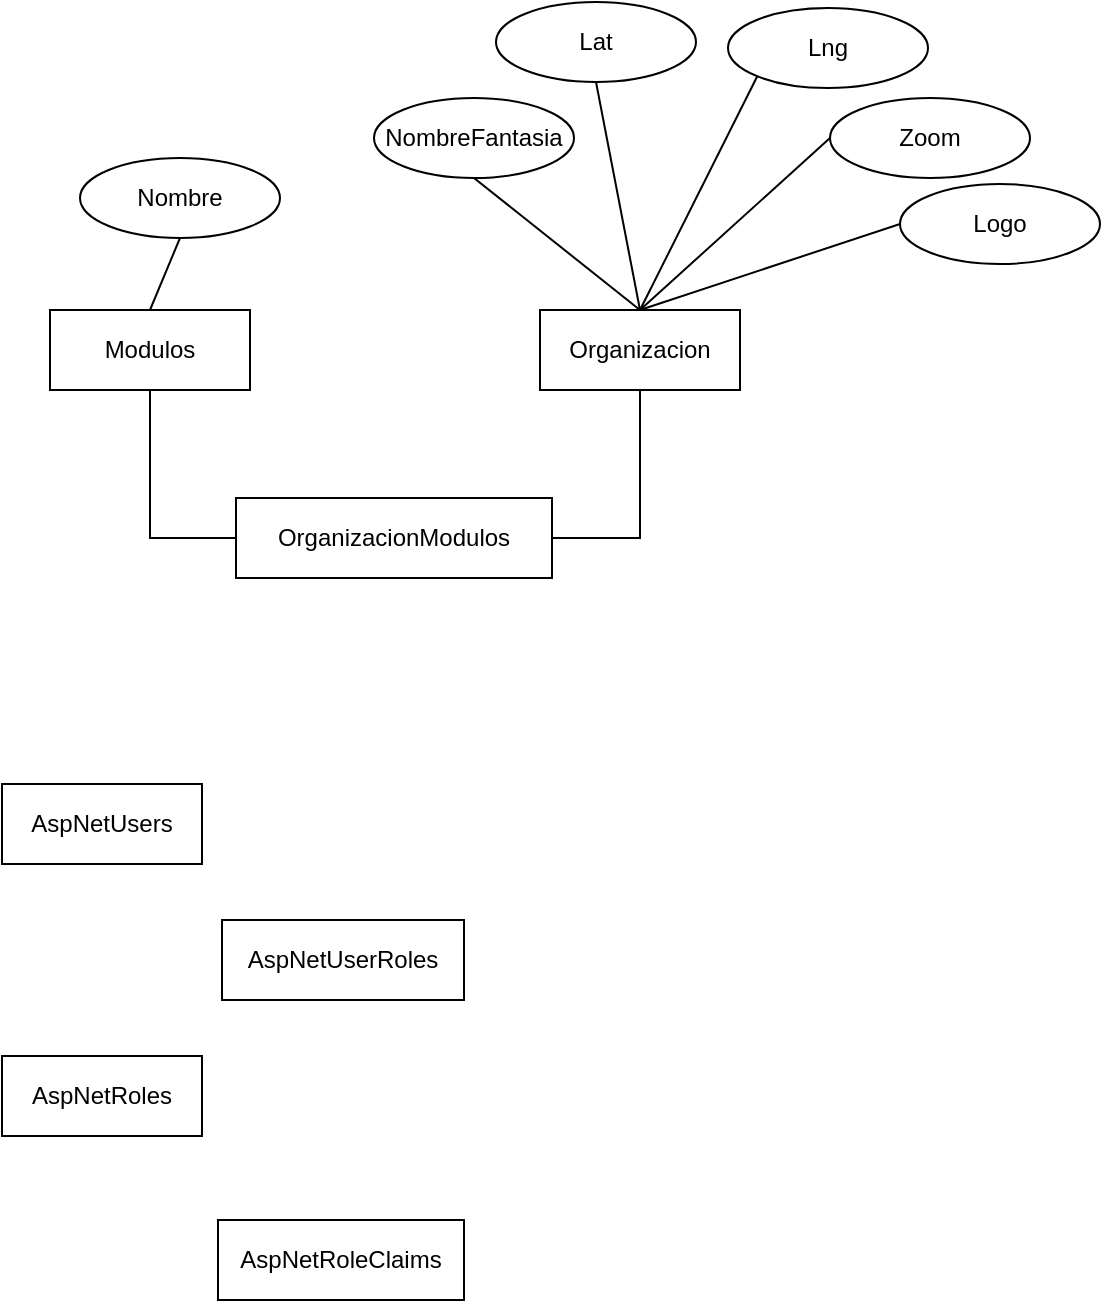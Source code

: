 <mxfile version="21.7.2" type="github">
  <diagram name="Página-1" id="sLxuqajCXeq4VcmaUZGw">
    <mxGraphModel dx="880" dy="838" grid="0" gridSize="10" guides="1" tooltips="1" connect="1" arrows="1" fold="1" page="0" pageScale="1" pageWidth="827" pageHeight="1169" math="0" shadow="0">
      <root>
        <mxCell id="0" />
        <mxCell id="1" parent="0" />
        <mxCell id="7lHJPegdZruPI4kEcz9y-1" value="Modulos" style="whiteSpace=wrap;html=1;align=center;" vertex="1" parent="1">
          <mxGeometry x="67" y="142" width="100" height="40" as="geometry" />
        </mxCell>
        <mxCell id="7lHJPegdZruPI4kEcz9y-2" value="Organizacion" style="whiteSpace=wrap;html=1;align=center;" vertex="1" parent="1">
          <mxGeometry x="312" y="142" width="100" height="40" as="geometry" />
        </mxCell>
        <mxCell id="7lHJPegdZruPI4kEcz9y-3" value="NombreFantasia" style="ellipse;whiteSpace=wrap;html=1;align=center;" vertex="1" parent="1">
          <mxGeometry x="229" y="36" width="100" height="40" as="geometry" />
        </mxCell>
        <mxCell id="7lHJPegdZruPI4kEcz9y-4" value="Lng" style="ellipse;whiteSpace=wrap;html=1;align=center;" vertex="1" parent="1">
          <mxGeometry x="406" y="-9" width="100" height="40" as="geometry" />
        </mxCell>
        <mxCell id="7lHJPegdZruPI4kEcz9y-5" value="Lat" style="ellipse;whiteSpace=wrap;html=1;align=center;" vertex="1" parent="1">
          <mxGeometry x="290" y="-12" width="100" height="40" as="geometry" />
        </mxCell>
        <mxCell id="7lHJPegdZruPI4kEcz9y-6" value="Zoom" style="ellipse;whiteSpace=wrap;html=1;align=center;" vertex="1" parent="1">
          <mxGeometry x="457" y="36" width="100" height="40" as="geometry" />
        </mxCell>
        <mxCell id="7lHJPegdZruPI4kEcz9y-7" value="Logo" style="ellipse;whiteSpace=wrap;html=1;align=center;" vertex="1" parent="1">
          <mxGeometry x="492" y="79" width="100" height="40" as="geometry" />
        </mxCell>
        <mxCell id="7lHJPegdZruPI4kEcz9y-8" value="" style="endArrow=none;html=1;rounded=0;exitX=0.5;exitY=0;exitDx=0;exitDy=0;entryX=0.5;entryY=1;entryDx=0;entryDy=0;" edge="1" parent="1" source="7lHJPegdZruPI4kEcz9y-2" target="7lHJPegdZruPI4kEcz9y-3">
          <mxGeometry relative="1" as="geometry">
            <mxPoint x="212" y="230" as="sourcePoint" />
            <mxPoint x="372" y="230" as="targetPoint" />
          </mxGeometry>
        </mxCell>
        <mxCell id="7lHJPegdZruPI4kEcz9y-9" value="" style="endArrow=none;html=1;rounded=0;exitX=0.5;exitY=0;exitDx=0;exitDy=0;entryX=0.5;entryY=1;entryDx=0;entryDy=0;" edge="1" parent="1" source="7lHJPegdZruPI4kEcz9y-2" target="7lHJPegdZruPI4kEcz9y-5">
          <mxGeometry relative="1" as="geometry">
            <mxPoint x="372" y="152" as="sourcePoint" />
            <mxPoint x="393" y="77" as="targetPoint" />
          </mxGeometry>
        </mxCell>
        <mxCell id="7lHJPegdZruPI4kEcz9y-10" value="" style="endArrow=none;html=1;rounded=0;exitX=0.5;exitY=0;exitDx=0;exitDy=0;entryX=0;entryY=1;entryDx=0;entryDy=0;" edge="1" parent="1" source="7lHJPegdZruPI4kEcz9y-2" target="7lHJPegdZruPI4kEcz9y-4">
          <mxGeometry relative="1" as="geometry">
            <mxPoint x="372" y="152" as="sourcePoint" />
            <mxPoint x="464" y="54" as="targetPoint" />
          </mxGeometry>
        </mxCell>
        <mxCell id="7lHJPegdZruPI4kEcz9y-11" value="" style="endArrow=none;html=1;rounded=0;exitX=0.5;exitY=0;exitDx=0;exitDy=0;entryX=0;entryY=0.5;entryDx=0;entryDy=0;" edge="1" parent="1" source="7lHJPegdZruPI4kEcz9y-2" target="7lHJPegdZruPI4kEcz9y-6">
          <mxGeometry relative="1" as="geometry">
            <mxPoint x="372" y="152" as="sourcePoint" />
            <mxPoint x="495" y="82" as="targetPoint" />
          </mxGeometry>
        </mxCell>
        <mxCell id="7lHJPegdZruPI4kEcz9y-12" value="" style="endArrow=none;html=1;rounded=0;exitX=0.5;exitY=0;exitDx=0;exitDy=0;entryX=0;entryY=0.5;entryDx=0;entryDy=0;" edge="1" parent="1" source="7lHJPegdZruPI4kEcz9y-2" target="7lHJPegdZruPI4kEcz9y-7">
          <mxGeometry relative="1" as="geometry">
            <mxPoint x="372" y="152" as="sourcePoint" />
            <mxPoint x="529" y="127" as="targetPoint" />
          </mxGeometry>
        </mxCell>
        <mxCell id="7lHJPegdZruPI4kEcz9y-13" value="Nombre" style="ellipse;whiteSpace=wrap;html=1;align=center;" vertex="1" parent="1">
          <mxGeometry x="82" y="66" width="100" height="40" as="geometry" />
        </mxCell>
        <mxCell id="7lHJPegdZruPI4kEcz9y-14" value="" style="endArrow=none;html=1;rounded=0;exitX=0.5;exitY=0;exitDx=0;exitDy=0;entryX=0.5;entryY=1;entryDx=0;entryDy=0;" edge="1" parent="1" source="7lHJPegdZruPI4kEcz9y-1" target="7lHJPegdZruPI4kEcz9y-13">
          <mxGeometry relative="1" as="geometry">
            <mxPoint x="372" y="152" as="sourcePoint" />
            <mxPoint x="289" y="86" as="targetPoint" />
          </mxGeometry>
        </mxCell>
        <mxCell id="7lHJPegdZruPI4kEcz9y-15" value="AspNetUsers" style="whiteSpace=wrap;html=1;align=center;" vertex="1" parent="1">
          <mxGeometry x="43" y="379" width="100" height="40" as="geometry" />
        </mxCell>
        <mxCell id="7lHJPegdZruPI4kEcz9y-16" value="OrganizacionModulos" style="whiteSpace=wrap;html=1;align=center;" vertex="1" parent="1">
          <mxGeometry x="160" y="236" width="158" height="40" as="geometry" />
        </mxCell>
        <mxCell id="7lHJPegdZruPI4kEcz9y-17" value="" style="endArrow=none;html=1;rounded=0;exitX=0.5;exitY=1;exitDx=0;exitDy=0;entryX=0;entryY=0.5;entryDx=0;entryDy=0;edgeStyle=orthogonalEdgeStyle;" edge="1" parent="1" source="7lHJPegdZruPI4kEcz9y-1" target="7lHJPegdZruPI4kEcz9y-16">
          <mxGeometry relative="1" as="geometry">
            <mxPoint x="127" y="152" as="sourcePoint" />
            <mxPoint x="142" y="116" as="targetPoint" />
          </mxGeometry>
        </mxCell>
        <mxCell id="7lHJPegdZruPI4kEcz9y-18" value="" style="endArrow=none;html=1;rounded=0;exitX=0.5;exitY=1;exitDx=0;exitDy=0;entryX=1;entryY=0.5;entryDx=0;entryDy=0;edgeStyle=orthogonalEdgeStyle;" edge="1" parent="1" source="7lHJPegdZruPI4kEcz9y-2" target="7lHJPegdZruPI4kEcz9y-16">
          <mxGeometry relative="1" as="geometry">
            <mxPoint x="127" y="192" as="sourcePoint" />
            <mxPoint x="170" y="266" as="targetPoint" />
          </mxGeometry>
        </mxCell>
        <mxCell id="7lHJPegdZruPI4kEcz9y-19" value="AspNetRoles" style="whiteSpace=wrap;html=1;align=center;" vertex="1" parent="1">
          <mxGeometry x="43" y="515" width="100" height="40" as="geometry" />
        </mxCell>
        <mxCell id="7lHJPegdZruPI4kEcz9y-20" value="AspNetUserRoles" style="whiteSpace=wrap;html=1;align=center;" vertex="1" parent="1">
          <mxGeometry x="153" y="447" width="121" height="40" as="geometry" />
        </mxCell>
        <mxCell id="7lHJPegdZruPI4kEcz9y-21" value="AspNetRoleClaims" style="whiteSpace=wrap;html=1;align=center;" vertex="1" parent="1">
          <mxGeometry x="151" y="597" width="123" height="40" as="geometry" />
        </mxCell>
      </root>
    </mxGraphModel>
  </diagram>
</mxfile>
